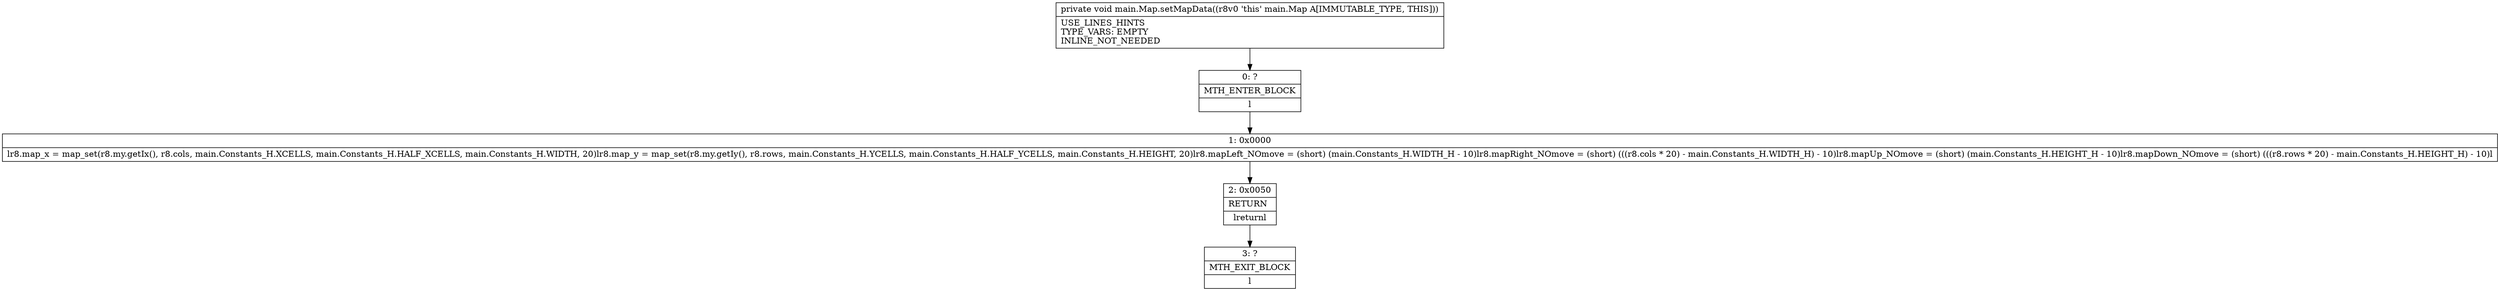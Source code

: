 digraph "CFG formain.Map.setMapData()V" {
Node_0 [shape=record,label="{0\:\ ?|MTH_ENTER_BLOCK\l|l}"];
Node_1 [shape=record,label="{1\:\ 0x0000|lr8.map_x = map_set(r8.my.getIx(), r8.cols, main.Constants_H.XCELLS, main.Constants_H.HALF_XCELLS, main.Constants_H.WIDTH, 20)lr8.map_y = map_set(r8.my.getIy(), r8.rows, main.Constants_H.YCELLS, main.Constants_H.HALF_YCELLS, main.Constants_H.HEIGHT, 20)lr8.mapLeft_NOmove = (short) (main.Constants_H.WIDTH_H \- 10)lr8.mapRight_NOmove = (short) (((r8.cols * 20) \- main.Constants_H.WIDTH_H) \- 10)lr8.mapUp_NOmove = (short) (main.Constants_H.HEIGHT_H \- 10)lr8.mapDown_NOmove = (short) (((r8.rows * 20) \- main.Constants_H.HEIGHT_H) \- 10)l}"];
Node_2 [shape=record,label="{2\:\ 0x0050|RETURN\l|lreturnl}"];
Node_3 [shape=record,label="{3\:\ ?|MTH_EXIT_BLOCK\l|l}"];
MethodNode[shape=record,label="{private void main.Map.setMapData((r8v0 'this' main.Map A[IMMUTABLE_TYPE, THIS]))  | USE_LINES_HINTS\lTYPE_VARS: EMPTY\lINLINE_NOT_NEEDED\l}"];
MethodNode -> Node_0;
Node_0 -> Node_1;
Node_1 -> Node_2;
Node_2 -> Node_3;
}

